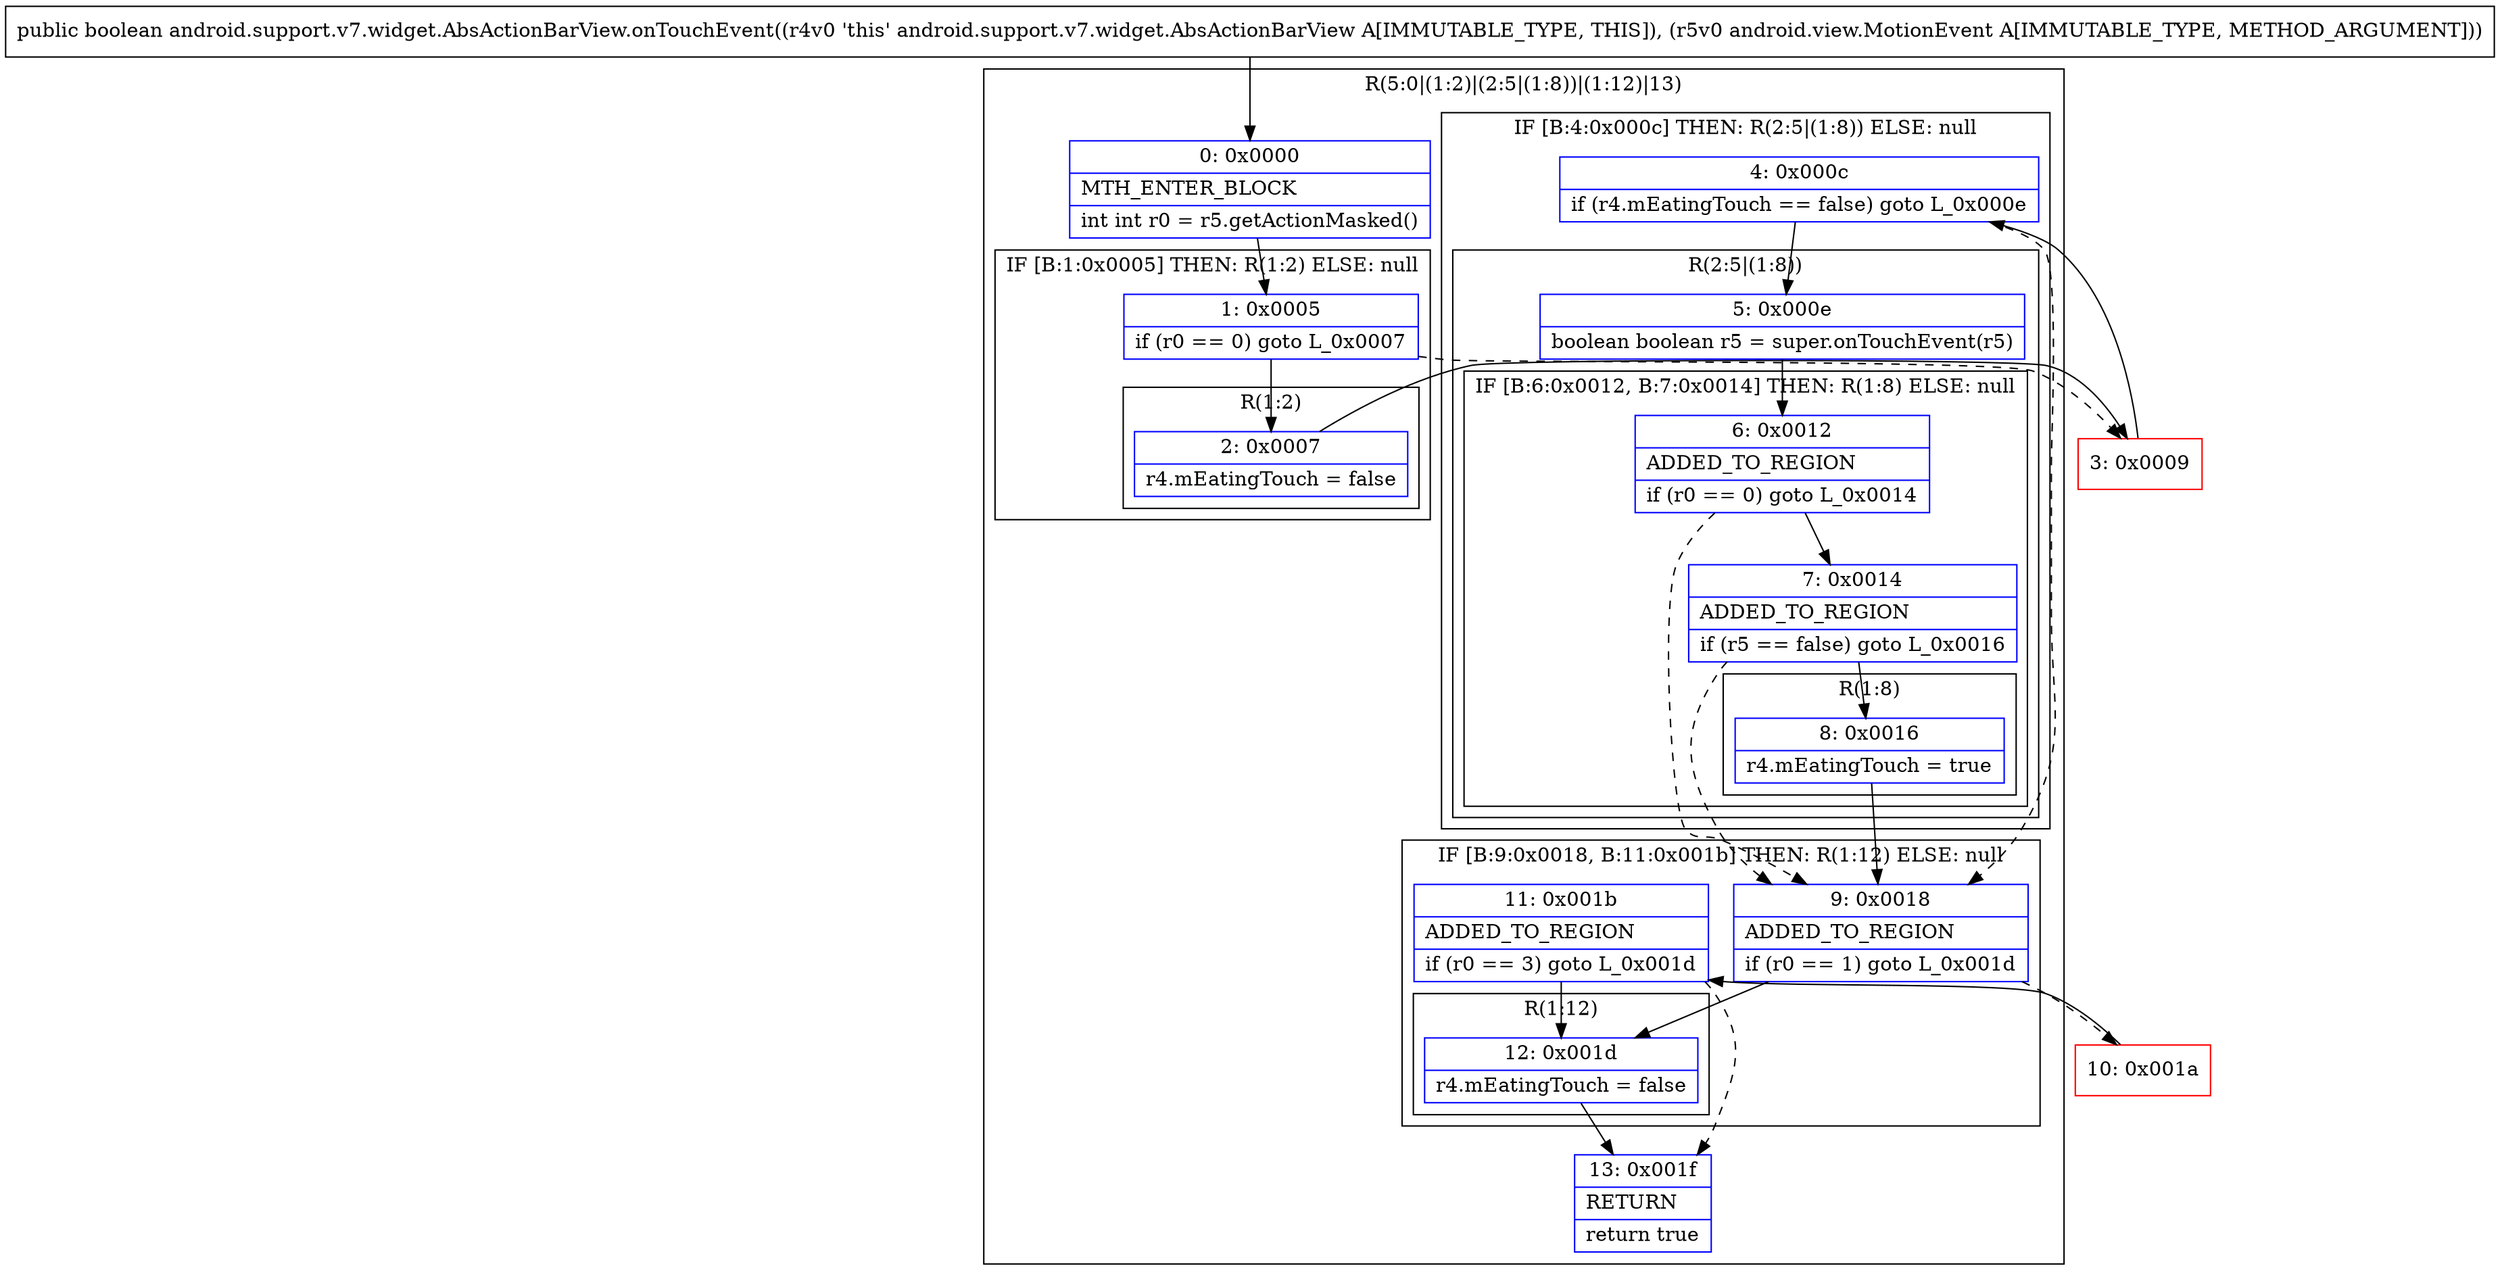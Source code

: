 digraph "CFG forandroid.support.v7.widget.AbsActionBarView.onTouchEvent(Landroid\/view\/MotionEvent;)Z" {
subgraph cluster_Region_1124525151 {
label = "R(5:0|(1:2)|(2:5|(1:8))|(1:12)|13)";
node [shape=record,color=blue];
Node_0 [shape=record,label="{0\:\ 0x0000|MTH_ENTER_BLOCK\l|int int r0 = r5.getActionMasked()\l}"];
subgraph cluster_IfRegion_397914335 {
label = "IF [B:1:0x0005] THEN: R(1:2) ELSE: null";
node [shape=record,color=blue];
Node_1 [shape=record,label="{1\:\ 0x0005|if (r0 == 0) goto L_0x0007\l}"];
subgraph cluster_Region_1246730670 {
label = "R(1:2)";
node [shape=record,color=blue];
Node_2 [shape=record,label="{2\:\ 0x0007|r4.mEatingTouch = false\l}"];
}
}
subgraph cluster_IfRegion_637494614 {
label = "IF [B:4:0x000c] THEN: R(2:5|(1:8)) ELSE: null";
node [shape=record,color=blue];
Node_4 [shape=record,label="{4\:\ 0x000c|if (r4.mEatingTouch == false) goto L_0x000e\l}"];
subgraph cluster_Region_509280012 {
label = "R(2:5|(1:8))";
node [shape=record,color=blue];
Node_5 [shape=record,label="{5\:\ 0x000e|boolean boolean r5 = super.onTouchEvent(r5)\l}"];
subgraph cluster_IfRegion_46896647 {
label = "IF [B:6:0x0012, B:7:0x0014] THEN: R(1:8) ELSE: null";
node [shape=record,color=blue];
Node_6 [shape=record,label="{6\:\ 0x0012|ADDED_TO_REGION\l|if (r0 == 0) goto L_0x0014\l}"];
Node_7 [shape=record,label="{7\:\ 0x0014|ADDED_TO_REGION\l|if (r5 == false) goto L_0x0016\l}"];
subgraph cluster_Region_2106461378 {
label = "R(1:8)";
node [shape=record,color=blue];
Node_8 [shape=record,label="{8\:\ 0x0016|r4.mEatingTouch = true\l}"];
}
}
}
}
subgraph cluster_IfRegion_1787480606 {
label = "IF [B:9:0x0018, B:11:0x001b] THEN: R(1:12) ELSE: null";
node [shape=record,color=blue];
Node_9 [shape=record,label="{9\:\ 0x0018|ADDED_TO_REGION\l|if (r0 == 1) goto L_0x001d\l}"];
Node_11 [shape=record,label="{11\:\ 0x001b|ADDED_TO_REGION\l|if (r0 == 3) goto L_0x001d\l}"];
subgraph cluster_Region_947396790 {
label = "R(1:12)";
node [shape=record,color=blue];
Node_12 [shape=record,label="{12\:\ 0x001d|r4.mEatingTouch = false\l}"];
}
}
Node_13 [shape=record,label="{13\:\ 0x001f|RETURN\l|return true\l}"];
}
Node_3 [shape=record,color=red,label="{3\:\ 0x0009}"];
Node_10 [shape=record,color=red,label="{10\:\ 0x001a}"];
MethodNode[shape=record,label="{public boolean android.support.v7.widget.AbsActionBarView.onTouchEvent((r4v0 'this' android.support.v7.widget.AbsActionBarView A[IMMUTABLE_TYPE, THIS]), (r5v0 android.view.MotionEvent A[IMMUTABLE_TYPE, METHOD_ARGUMENT])) }"];
MethodNode -> Node_0;
Node_0 -> Node_1;
Node_1 -> Node_2;
Node_1 -> Node_3[style=dashed];
Node_2 -> Node_3;
Node_4 -> Node_5;
Node_4 -> Node_9[style=dashed];
Node_5 -> Node_6;
Node_6 -> Node_7;
Node_6 -> Node_9[style=dashed];
Node_7 -> Node_8;
Node_7 -> Node_9[style=dashed];
Node_8 -> Node_9;
Node_9 -> Node_10[style=dashed];
Node_9 -> Node_12;
Node_11 -> Node_12;
Node_11 -> Node_13[style=dashed];
Node_12 -> Node_13;
Node_3 -> Node_4;
Node_10 -> Node_11;
}

